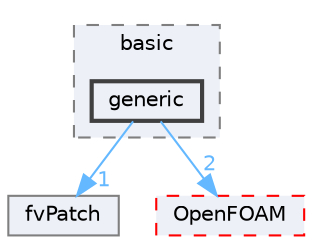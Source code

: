digraph "src/finiteVolume/fvMesh/fvPatches/basic/generic"
{
 // LATEX_PDF_SIZE
  bgcolor="transparent";
  edge [fontname=Helvetica,fontsize=10,labelfontname=Helvetica,labelfontsize=10];
  node [fontname=Helvetica,fontsize=10,shape=box,height=0.2,width=0.4];
  compound=true
  subgraph clusterdir_dfff1aaafb0557c9fd59e388c1b38ebc {
    graph [ bgcolor="#edf0f7", pencolor="grey50", label="basic", fontname=Helvetica,fontsize=10 style="filled,dashed", URL="dir_dfff1aaafb0557c9fd59e388c1b38ebc.html",tooltip=""]
  dir_a55a64a645c9a366433296461bbe0630 [label="generic", fillcolor="#edf0f7", color="grey25", style="filled,bold", URL="dir_a55a64a645c9a366433296461bbe0630.html",tooltip=""];
  }
  dir_9aeac362c73ae2f52e334aea3c97600f [label="fvPatch", fillcolor="#edf0f7", color="grey50", style="filled", URL="dir_9aeac362c73ae2f52e334aea3c97600f.html",tooltip=""];
  dir_c5473ff19b20e6ec4dfe5c310b3778a8 [label="OpenFOAM", fillcolor="#edf0f7", color="red", style="filled,dashed", URL="dir_c5473ff19b20e6ec4dfe5c310b3778a8.html",tooltip=""];
  dir_a55a64a645c9a366433296461bbe0630->dir_9aeac362c73ae2f52e334aea3c97600f [headlabel="1", labeldistance=1.5 headhref="dir_001609_001562.html" href="dir_001609_001562.html" color="steelblue1" fontcolor="steelblue1"];
  dir_a55a64a645c9a366433296461bbe0630->dir_c5473ff19b20e6ec4dfe5c310b3778a8 [headlabel="2", labeldistance=1.5 headhref="dir_001609_002695.html" href="dir_001609_002695.html" color="steelblue1" fontcolor="steelblue1"];
}
